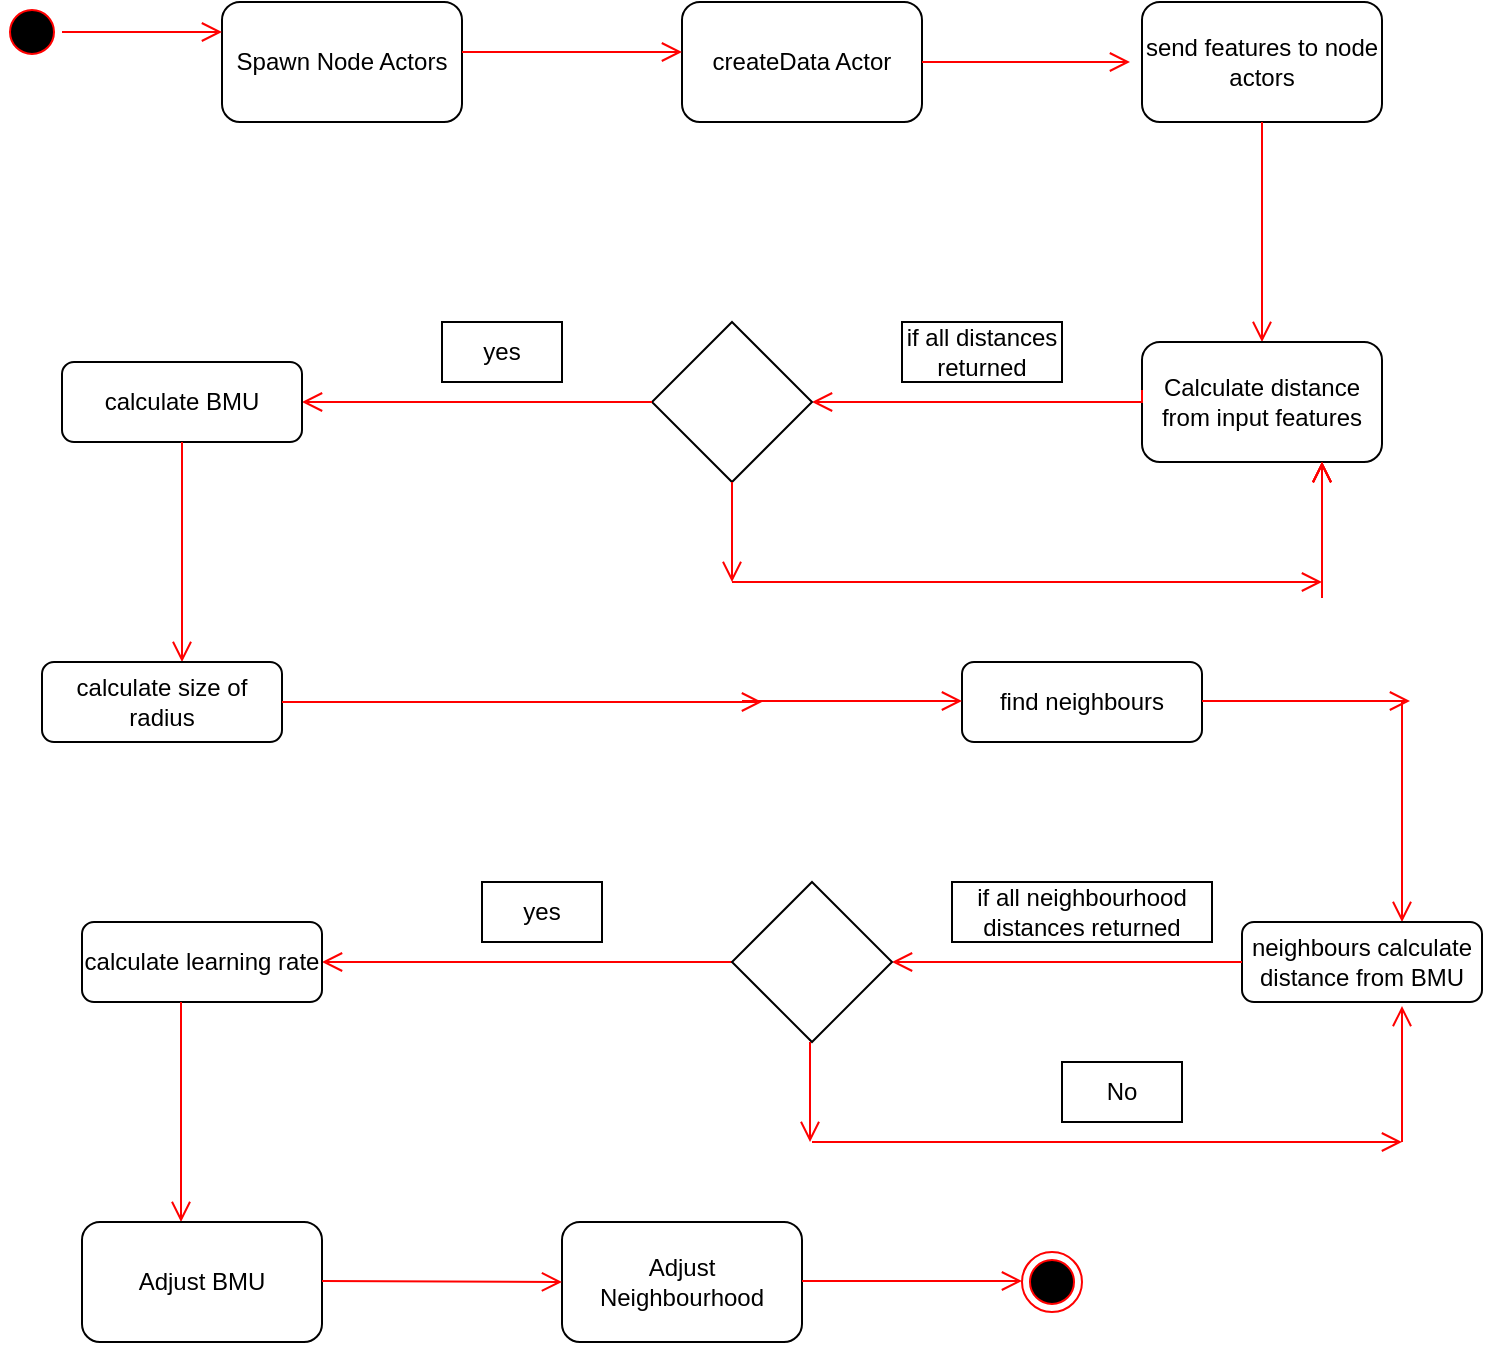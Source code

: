 <mxfile version="15.7.3" type="github"><diagram id="ylAyNTXU45JpMREwfZHR" name="Page-1"><mxGraphModel dx="1038" dy="564" grid="1" gridSize="10" guides="1" tooltips="1" connect="1" arrows="1" fold="1" page="1" pageScale="1" pageWidth="850" pageHeight="1100" math="0" shadow="0"><root><mxCell id="0"/><mxCell id="1" parent="0"/><mxCell id="u21SFyGaTdQSeciqFoYo-1" value="Spawn Node Actors" style="rounded=1;whiteSpace=wrap;html=1;" vertex="1" parent="1"><mxGeometry x="130" y="120" width="120" height="60" as="geometry"/></mxCell><mxCell id="u21SFyGaTdQSeciqFoYo-2" value="" style="ellipse;html=1;shape=startState;fillColor=#000000;strokeColor=#ff0000;" vertex="1" parent="1"><mxGeometry x="20" y="120" width="30" height="30" as="geometry"/></mxCell><mxCell id="u21SFyGaTdQSeciqFoYo-3" value="" style="edgeStyle=orthogonalEdgeStyle;html=1;verticalAlign=bottom;endArrow=open;endSize=8;strokeColor=#ff0000;rounded=0;entryX=0;entryY=0.25;entryDx=0;entryDy=0;" edge="1" source="u21SFyGaTdQSeciqFoYo-2" parent="1" target="u21SFyGaTdQSeciqFoYo-1"><mxGeometry relative="1" as="geometry"><mxPoint x="45" y="170" as="targetPoint"/></mxGeometry></mxCell><mxCell id="u21SFyGaTdQSeciqFoYo-4" value="createData Actor" style="rounded=1;whiteSpace=wrap;html=1;" vertex="1" parent="1"><mxGeometry x="360" y="120" width="120" height="60" as="geometry"/></mxCell><mxCell id="u21SFyGaTdQSeciqFoYo-5" value="" style="edgeStyle=orthogonalEdgeStyle;html=1;verticalAlign=bottom;endArrow=open;endSize=8;strokeColor=#ff0000;rounded=0;entryX=0;entryY=0.25;entryDx=0;entryDy=0;exitX=1;exitY=0.417;exitDx=0;exitDy=0;exitPerimeter=0;" edge="1" parent="1" source="u21SFyGaTdQSeciqFoYo-1"><mxGeometry relative="1" as="geometry"><mxPoint x="360" y="145" as="targetPoint"/><mxPoint x="256" y="145" as="sourcePoint"/></mxGeometry></mxCell><mxCell id="u21SFyGaTdQSeciqFoYo-6" value="" style="edgeStyle=orthogonalEdgeStyle;html=1;verticalAlign=bottom;endArrow=open;endSize=8;strokeColor=#ff0000;rounded=0;entryX=0;entryY=0.25;entryDx=0;entryDy=0;" edge="1" parent="1"><mxGeometry relative="1" as="geometry"><mxPoint x="584" y="150" as="targetPoint"/><mxPoint x="480" y="150" as="sourcePoint"/><Array as="points"><mxPoint x="530" y="150"/><mxPoint x="530" y="150"/></Array></mxGeometry></mxCell><mxCell id="u21SFyGaTdQSeciqFoYo-8" value="send features to node actors" style="rounded=1;whiteSpace=wrap;html=1;" vertex="1" parent="1"><mxGeometry x="590" y="120" width="120" height="60" as="geometry"/></mxCell><mxCell id="u21SFyGaTdQSeciqFoYo-10" value="" style="edgeStyle=orthogonalEdgeStyle;html=1;verticalAlign=bottom;endArrow=open;endSize=8;strokeColor=#ff0000;rounded=0;entryX=0.5;entryY=0;entryDx=0;entryDy=0;exitX=0.5;exitY=1;exitDx=0;exitDy=0;" edge="1" parent="1" source="u21SFyGaTdQSeciqFoYo-8"><mxGeometry relative="1" as="geometry"><mxPoint x="650" y="290" as="targetPoint"/><mxPoint x="500" y="200" as="sourcePoint"/><Array as="points"><mxPoint x="650" y="250"/></Array></mxGeometry></mxCell><mxCell id="u21SFyGaTdQSeciqFoYo-11" value="Calculate distance from input features" style="rounded=1;whiteSpace=wrap;html=1;" vertex="1" parent="1"><mxGeometry x="590" y="290" width="120" height="60" as="geometry"/></mxCell><mxCell id="u21SFyGaTdQSeciqFoYo-13" value="" style="edgeStyle=orthogonalEdgeStyle;html=1;verticalAlign=bottom;endArrow=open;endSize=8;strokeColor=#ff0000;rounded=0;exitX=0;exitY=0.4;exitDx=0;exitDy=0;exitPerimeter=0;" edge="1" parent="1" source="u21SFyGaTdQSeciqFoYo-11"><mxGeometry relative="1" as="geometry"><mxPoint x="425" y="320" as="targetPoint"/><mxPoint x="490" y="160" as="sourcePoint"/><Array as="points"><mxPoint x="590" y="320"/></Array></mxGeometry></mxCell><mxCell id="u21SFyGaTdQSeciqFoYo-14" value="" style="rhombus;whiteSpace=wrap;html=1;" vertex="1" parent="1"><mxGeometry x="345" y="280" width="80" height="80" as="geometry"/></mxCell><mxCell id="u21SFyGaTdQSeciqFoYo-15" value="" style="edgeStyle=orthogonalEdgeStyle;html=1;verticalAlign=bottom;endArrow=open;endSize=8;strokeColor=#ff0000;rounded=0;exitX=0;exitY=0.5;exitDx=0;exitDy=0;" edge="1" parent="1" source="u21SFyGaTdQSeciqFoYo-14"><mxGeometry relative="1" as="geometry"><mxPoint x="170" y="320" as="targetPoint"/><mxPoint x="355" y="290" as="sourcePoint"/><Array as="points"><mxPoint x="190" y="320"/></Array></mxGeometry></mxCell><mxCell id="u21SFyGaTdQSeciqFoYo-16" value="calculate BMU" style="rounded=1;whiteSpace=wrap;html=1;" vertex="1" parent="1"><mxGeometry x="50" y="300" width="120" height="40" as="geometry"/></mxCell><mxCell id="u21SFyGaTdQSeciqFoYo-17" value="if all distances returned" style="whiteSpace=wrap;html=1;" vertex="1" parent="1"><mxGeometry x="470" y="280" width="80" height="30" as="geometry"/></mxCell><mxCell id="u21SFyGaTdQSeciqFoYo-18" value="" style="edgeStyle=orthogonalEdgeStyle;html=1;verticalAlign=bottom;endArrow=open;endSize=8;strokeColor=#ff0000;rounded=0;entryX=0.5;entryY=0;entryDx=0;entryDy=0;exitX=0.5;exitY=1;exitDx=0;exitDy=0;" edge="1" parent="1"><mxGeometry relative="1" as="geometry"><mxPoint x="110" y="450" as="targetPoint"/><mxPoint x="110" y="340" as="sourcePoint"/><Array as="points"><mxPoint x="110" y="410"/></Array></mxGeometry></mxCell><mxCell id="u21SFyGaTdQSeciqFoYo-19" value="calculate size of radius" style="rounded=1;whiteSpace=wrap;html=1;" vertex="1" parent="1"><mxGeometry x="40" y="450" width="120" height="40" as="geometry"/></mxCell><mxCell id="u21SFyGaTdQSeciqFoYo-20" value="" style="edgeStyle=orthogonalEdgeStyle;html=1;verticalAlign=bottom;endArrow=open;endSize=8;strokeColor=#ff0000;rounded=0;exitX=1;exitY=0.417;exitDx=0;exitDy=0;exitPerimeter=0;" edge="1" parent="1"><mxGeometry relative="1" as="geometry"><mxPoint x="400" y="470" as="targetPoint"/><mxPoint x="160" y="470.02" as="sourcePoint"/></mxGeometry></mxCell><mxCell id="u21SFyGaTdQSeciqFoYo-21" value="find neighbours" style="rounded=1;whiteSpace=wrap;html=1;" vertex="1" parent="1"><mxGeometry x="500" y="450" width="120" height="40" as="geometry"/></mxCell><mxCell id="u21SFyGaTdQSeciqFoYo-22" value="yes" style="whiteSpace=wrap;html=1;" vertex="1" parent="1"><mxGeometry x="240" y="280" width="60" height="30" as="geometry"/></mxCell><mxCell id="u21SFyGaTdQSeciqFoYo-23" value="" style="edgeStyle=orthogonalEdgeStyle;html=1;verticalAlign=bottom;endArrow=open;endSize=8;strokeColor=#ff0000;rounded=0;entryX=0;entryY=0.25;entryDx=0;entryDy=0;exitX=1;exitY=0.417;exitDx=0;exitDy=0;exitPerimeter=0;" edge="1" parent="1"><mxGeometry relative="1" as="geometry"><mxPoint x="500" y="469.5" as="targetPoint"/><mxPoint x="390" y="469.52" as="sourcePoint"/></mxGeometry></mxCell><mxCell id="u21SFyGaTdQSeciqFoYo-25" value="" style="edgeStyle=orthogonalEdgeStyle;html=1;verticalAlign=bottom;endArrow=open;endSize=8;strokeColor=#ff0000;rounded=0;entryX=0;entryY=0.25;entryDx=0;entryDy=0;" edge="1" parent="1"><mxGeometry relative="1" as="geometry"><mxPoint x="724" y="469.5" as="targetPoint"/><mxPoint x="620" y="469.5" as="sourcePoint"/><Array as="points"><mxPoint x="690" y="469.5"/><mxPoint x="690" y="469.5"/></Array></mxGeometry></mxCell><mxCell id="u21SFyGaTdQSeciqFoYo-26" value="" style="edgeStyle=orthogonalEdgeStyle;html=1;verticalAlign=bottom;endArrow=open;endSize=8;strokeColor=#ff0000;rounded=0;entryX=0.5;entryY=0;entryDx=0;entryDy=0;exitX=0.5;exitY=1;exitDx=0;exitDy=0;" edge="1" parent="1"><mxGeometry relative="1" as="geometry"><mxPoint x="720" y="580" as="targetPoint"/><mxPoint x="720" y="470" as="sourcePoint"/><Array as="points"><mxPoint x="720" y="490"/><mxPoint x="720" y="490"/></Array></mxGeometry></mxCell><mxCell id="u21SFyGaTdQSeciqFoYo-27" value="neighbours calculate distance from BMU" style="rounded=1;whiteSpace=wrap;html=1;" vertex="1" parent="1"><mxGeometry x="640" y="580" width="120" height="40" as="geometry"/></mxCell><mxCell id="u21SFyGaTdQSeciqFoYo-29" value="" style="edgeStyle=orthogonalEdgeStyle;html=1;verticalAlign=bottom;endArrow=open;endSize=8;strokeColor=#ff0000;rounded=0;entryX=1;entryY=0.5;entryDx=0;entryDy=0;exitX=0;exitY=0.5;exitDx=0;exitDy=0;" edge="1" parent="1" source="u21SFyGaTdQSeciqFoYo-27" target="u21SFyGaTdQSeciqFoYo-32"><mxGeometry relative="1" as="geometry"><mxPoint x="490" y="600" as="targetPoint"/><mxPoint x="630" y="600" as="sourcePoint"/><Array as="points"/></mxGeometry></mxCell><mxCell id="u21SFyGaTdQSeciqFoYo-31" value="" style="edgeStyle=orthogonalEdgeStyle;html=1;verticalAlign=bottom;endArrow=open;endSize=8;strokeColor=#ff0000;rounded=0;exitX=0;exitY=0.5;exitDx=0;exitDy=0;" edge="1" parent="1" source="u21SFyGaTdQSeciqFoYo-32"><mxGeometry relative="1" as="geometry"><mxPoint x="180" y="600" as="targetPoint"/><mxPoint x="355" y="600" as="sourcePoint"/><Array as="points"/></mxGeometry></mxCell><mxCell id="u21SFyGaTdQSeciqFoYo-32" value="" style="rhombus;whiteSpace=wrap;html=1;" vertex="1" parent="1"><mxGeometry x="385" y="560" width="80" height="80" as="geometry"/></mxCell><mxCell id="u21SFyGaTdQSeciqFoYo-33" value="if all neighbourhood distances returned" style="whiteSpace=wrap;html=1;" vertex="1" parent="1"><mxGeometry x="495" y="560" width="130" height="30" as="geometry"/></mxCell><mxCell id="u21SFyGaTdQSeciqFoYo-34" value="yes" style="whiteSpace=wrap;html=1;" vertex="1" parent="1"><mxGeometry x="260" y="560" width="60" height="30" as="geometry"/></mxCell><mxCell id="u21SFyGaTdQSeciqFoYo-36" value="calculate learning rate" style="rounded=1;whiteSpace=wrap;html=1;" vertex="1" parent="1"><mxGeometry x="60" y="580" width="120" height="40" as="geometry"/></mxCell><mxCell id="u21SFyGaTdQSeciqFoYo-37" value="" style="edgeStyle=orthogonalEdgeStyle;html=1;verticalAlign=bottom;endArrow=open;endSize=8;strokeColor=#ff0000;rounded=0;entryX=0.5;entryY=0;entryDx=0;entryDy=0;exitX=0.5;exitY=1;exitDx=0;exitDy=0;" edge="1" parent="1"><mxGeometry relative="1" as="geometry"><mxPoint x="109.5" y="730" as="targetPoint"/><mxPoint x="109.5" y="620" as="sourcePoint"/><Array as="points"><mxPoint x="109.5" y="670"/><mxPoint x="109.5" y="670"/></Array></mxGeometry></mxCell><mxCell id="u21SFyGaTdQSeciqFoYo-38" value="Adjust BMU" style="rounded=1;whiteSpace=wrap;html=1;" vertex="1" parent="1"><mxGeometry x="60" y="730" width="120" height="60" as="geometry"/></mxCell><mxCell id="u21SFyGaTdQSeciqFoYo-39" value="Adjust Neighbourhood" style="rounded=1;whiteSpace=wrap;html=1;" vertex="1" parent="1"><mxGeometry x="300" y="730" width="120" height="60" as="geometry"/></mxCell><mxCell id="u21SFyGaTdQSeciqFoYo-40" value="" style="edgeStyle=orthogonalEdgeStyle;html=1;verticalAlign=bottom;endArrow=open;endSize=8;strokeColor=#ff0000;rounded=0;entryX=0;entryY=0.5;entryDx=0;entryDy=0;exitX=1;exitY=0.417;exitDx=0;exitDy=0;exitPerimeter=0;" edge="1" parent="1" target="u21SFyGaTdQSeciqFoYo-39"><mxGeometry relative="1" as="geometry"><mxPoint x="290" y="759.5" as="targetPoint"/><mxPoint x="180" y="759.52" as="sourcePoint"/><Array as="points"/></mxGeometry></mxCell><mxCell id="u21SFyGaTdQSeciqFoYo-41" value="" style="ellipse;html=1;shape=endState;fillColor=#000000;strokeColor=#ff0000;" vertex="1" parent="1"><mxGeometry x="530" y="745" width="30" height="30" as="geometry"/></mxCell><mxCell id="u21SFyGaTdQSeciqFoYo-47" value="" style="edgeStyle=orthogonalEdgeStyle;html=1;verticalAlign=bottom;endArrow=open;endSize=8;strokeColor=#ff0000;rounded=0;entryX=0;entryY=0.25;entryDx=0;entryDy=0;exitX=1;exitY=0.417;exitDx=0;exitDy=0;exitPerimeter=0;" edge="1" parent="1"><mxGeometry relative="1" as="geometry"><mxPoint x="530" y="759.5" as="targetPoint"/><mxPoint x="420" y="759.52" as="sourcePoint"/><Array as="points"><mxPoint x="480" y="759.5"/><mxPoint x="480" y="759.5"/></Array></mxGeometry></mxCell><mxCell id="u21SFyGaTdQSeciqFoYo-49" value="" style="edgeStyle=orthogonalEdgeStyle;html=1;verticalAlign=bottom;endArrow=open;endSize=8;strokeColor=#ff0000;rounded=0;exitX=0.5;exitY=1;exitDx=0;exitDy=0;" edge="1" parent="1"><mxGeometry relative="1" as="geometry"><mxPoint x="424" y="690" as="targetPoint"/><mxPoint x="424" y="640" as="sourcePoint"/><Array as="points"><mxPoint x="424" y="670"/><mxPoint x="424" y="670"/></Array></mxGeometry></mxCell><mxCell id="u21SFyGaTdQSeciqFoYo-50" value="" style="edgeStyle=orthogonalEdgeStyle;html=1;verticalAlign=bottom;endArrow=open;endSize=8;strokeColor=#ff0000;rounded=0;exitX=1;exitY=0.417;exitDx=0;exitDy=0;exitPerimeter=0;" edge="1" parent="1"><mxGeometry relative="1" as="geometry"><mxPoint x="720" y="690" as="targetPoint"/><mxPoint x="425" y="690.02" as="sourcePoint"/></mxGeometry></mxCell><mxCell id="u21SFyGaTdQSeciqFoYo-51" value="No" style="whiteSpace=wrap;html=1;" vertex="1" parent="1"><mxGeometry x="550" y="650" width="60" height="30" as="geometry"/></mxCell><mxCell id="u21SFyGaTdQSeciqFoYo-52" value="" style="edgeStyle=orthogonalEdgeStyle;html=1;verticalAlign=bottom;endArrow=open;endSize=8;strokeColor=#ff0000;rounded=0;exitX=0.5;exitY=1;exitDx=0;exitDy=0;" edge="1" parent="1"><mxGeometry relative="1" as="geometry"><mxPoint x="720" y="622" as="targetPoint"/><mxPoint x="720" y="690" as="sourcePoint"/><Array as="points"><mxPoint x="720" y="622"/></Array></mxGeometry></mxCell><mxCell id="u21SFyGaTdQSeciqFoYo-53" value="" style="edgeStyle=orthogonalEdgeStyle;html=1;verticalAlign=bottom;endArrow=open;endSize=8;strokeColor=#ff0000;rounded=0;exitX=0.5;exitY=1;exitDx=0;exitDy=0;" edge="1" parent="1"><mxGeometry relative="1" as="geometry"><mxPoint x="385" y="410" as="targetPoint"/><mxPoint x="385" y="360" as="sourcePoint"/><Array as="points"><mxPoint x="385" y="390"/><mxPoint x="385" y="390"/></Array></mxGeometry></mxCell><mxCell id="u21SFyGaTdQSeciqFoYo-54" value="" style="edgeStyle=orthogonalEdgeStyle;html=1;verticalAlign=bottom;endArrow=open;endSize=8;strokeColor=#ff0000;rounded=0;exitX=1;exitY=0.417;exitDx=0;exitDy=0;exitPerimeter=0;" edge="1" parent="1"><mxGeometry relative="1" as="geometry"><mxPoint x="680" y="410" as="targetPoint"/><mxPoint x="385" y="410.02" as="sourcePoint"/></mxGeometry></mxCell><mxCell id="u21SFyGaTdQSeciqFoYo-55" value="" style="edgeStyle=orthogonalEdgeStyle;html=1;verticalAlign=bottom;endArrow=open;endSize=8;strokeColor=#ff0000;rounded=0;exitX=0.5;exitY=1;exitDx=0;exitDy=0;" edge="1" parent="1"><mxGeometry relative="1" as="geometry"><mxPoint x="680" y="350" as="targetPoint"/><mxPoint x="680" y="418" as="sourcePoint"/><Array as="points"><mxPoint x="680" y="350"/></Array></mxGeometry></mxCell><mxCell id="u21SFyGaTdQSeciqFoYo-56" value="" style="edgeStyle=orthogonalEdgeStyle;html=1;verticalAlign=bottom;endArrow=open;endSize=8;strokeColor=#ff0000;rounded=0;" edge="1" parent="1"><mxGeometry relative="1" as="geometry"><mxPoint x="680" y="350" as="targetPoint"/><mxPoint x="680" y="410" as="sourcePoint"/><Array as="points"><mxPoint x="680" y="350"/></Array></mxGeometry></mxCell><mxCell id="u21SFyGaTdQSeciqFoYo-57" value="" style="edgeStyle=orthogonalEdgeStyle;html=1;verticalAlign=bottom;endArrow=open;endSize=8;strokeColor=#ff0000;rounded=0;" edge="1" parent="1"><mxGeometry relative="1" as="geometry"><mxPoint x="680" y="350" as="targetPoint"/><mxPoint x="680" y="410" as="sourcePoint"/><Array as="points"><mxPoint x="680" y="350"/></Array></mxGeometry></mxCell><mxCell id="u21SFyGaTdQSeciqFoYo-58" value="" style="edgeStyle=orthogonalEdgeStyle;html=1;verticalAlign=bottom;endArrow=open;endSize=8;strokeColor=#ff0000;rounded=0;" edge="1" parent="1"><mxGeometry relative="1" as="geometry"><mxPoint x="680" y="350" as="targetPoint"/><mxPoint x="680" y="400" as="sourcePoint"/><Array as="points"><mxPoint x="680" y="350"/></Array></mxGeometry></mxCell></root></mxGraphModel></diagram></mxfile>
